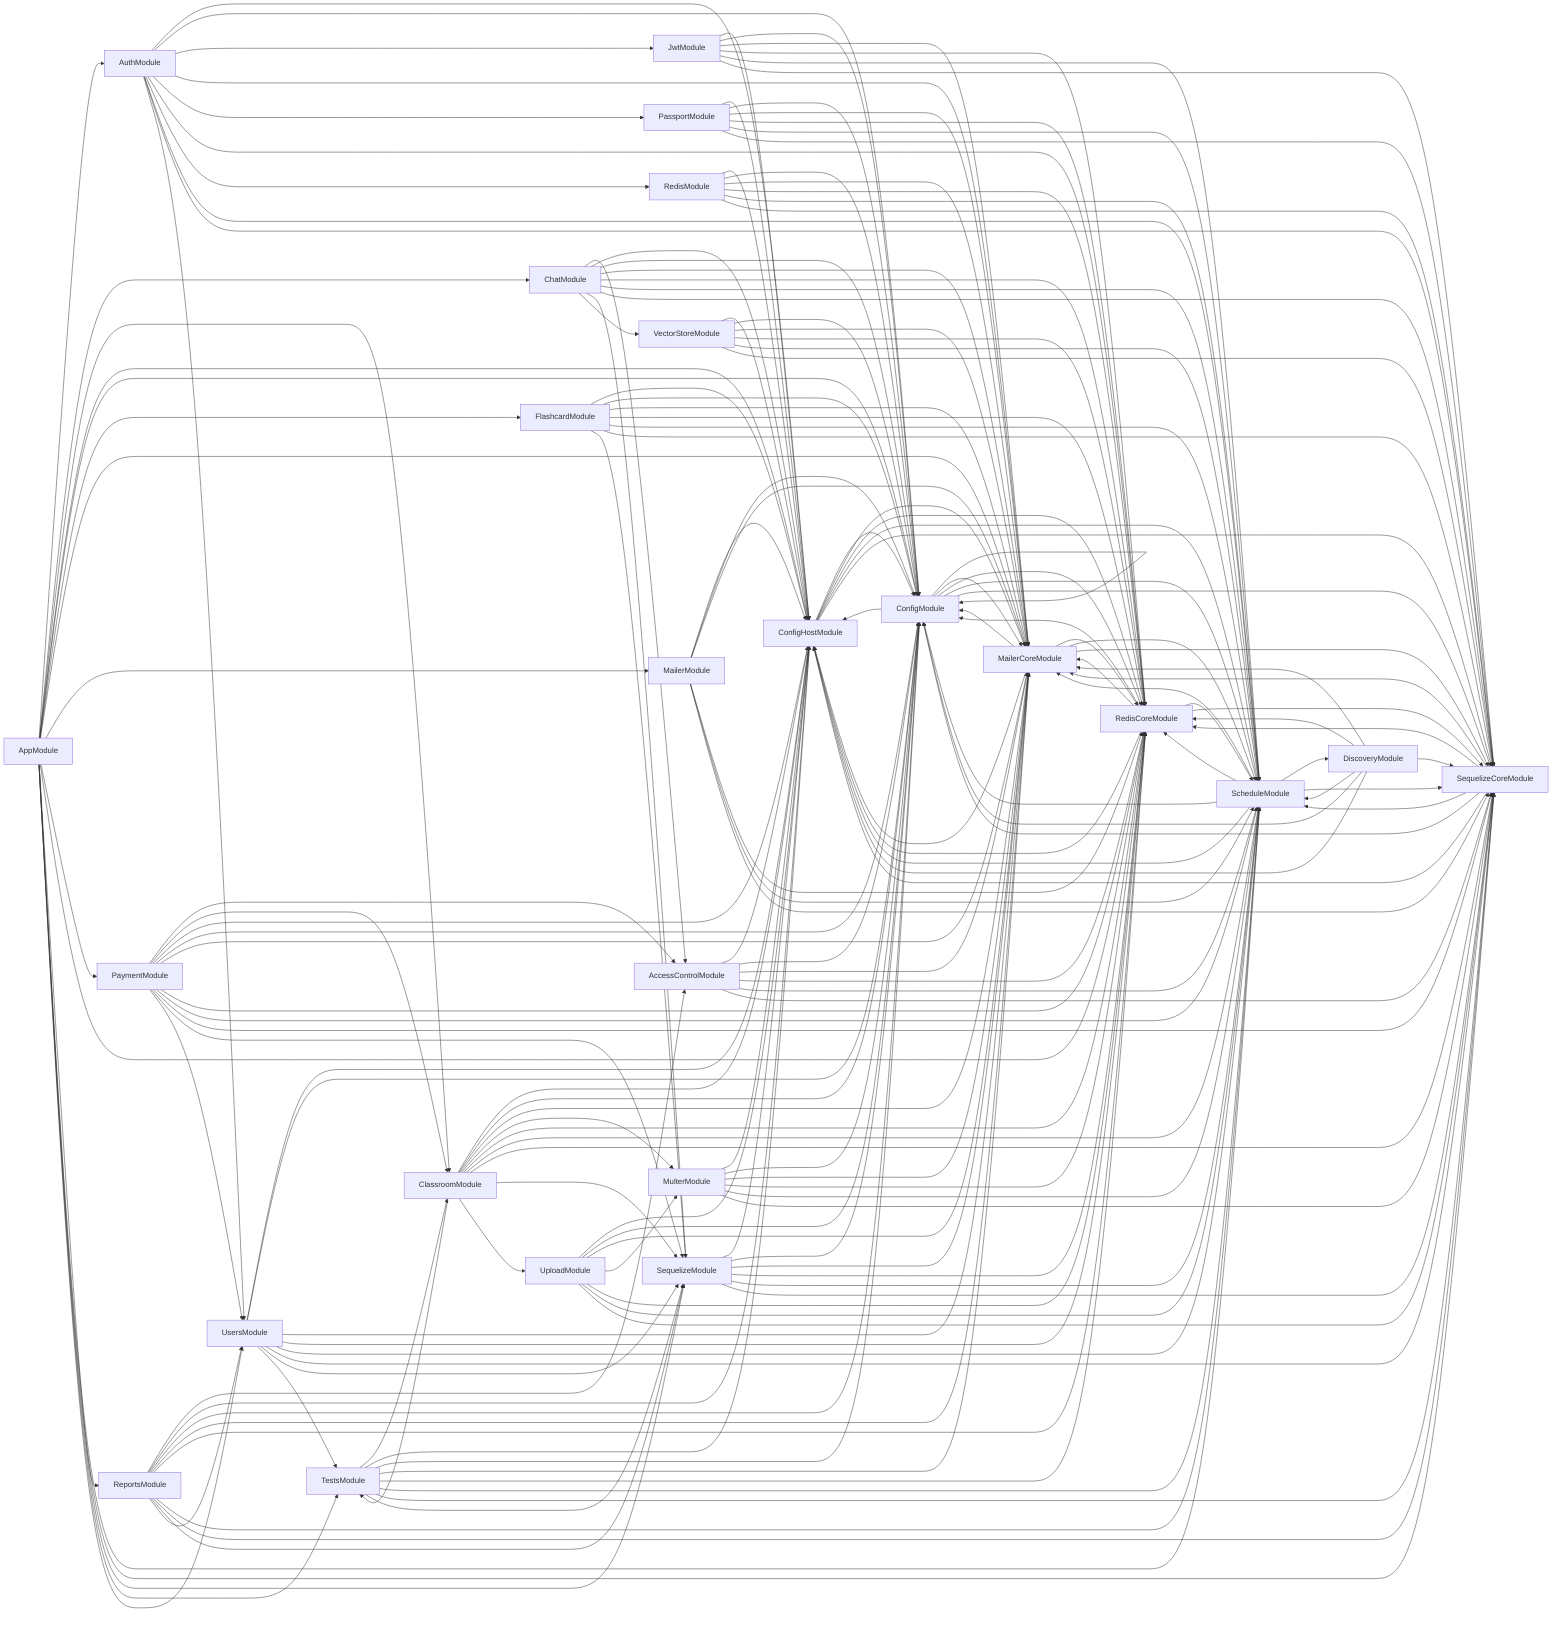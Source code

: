 graph LR
    AccessControlModule-->ConfigHostModule
  AccessControlModule-->ConfigModule
  AccessControlModule-->MailerCoreModule
  AccessControlModule-->RedisCoreModule
  AccessControlModule-->ScheduleModule
  AccessControlModule-->SequelizeCoreModule
  AppModule-->AuthModule
  AppModule-->ChatModule
  AppModule-->ClassroomModule
  AppModule-->ConfigHostModule
  AppModule-->ConfigModule
  AppModule-->FlashcardModule
  AppModule-->MailerCoreModule
  AppModule-->MailerModule
  AppModule-->PaymentModule
  AppModule-->RedisCoreModule
  AppModule-->ReportsModule
  AppModule-->ScheduleModule
  AppModule-->SequelizeCoreModule
  AppModule-->SequelizeModule
  AppModule-->TestsModule
  AppModule-->UsersModule
  AuthModule-->ConfigHostModule
  AuthModule-->ConfigModule
  AuthModule-->JwtModule
  AuthModule-->MailerCoreModule
  AuthModule-->PassportModule
  AuthModule-->RedisCoreModule
  AuthModule-->RedisModule
  AuthModule-->ScheduleModule
  AuthModule-->SequelizeCoreModule
  AuthModule-->UsersModule
  ChatModule-->AccessControlModule
  ChatModule-->ConfigHostModule
  ChatModule-->ConfigModule
  ChatModule-->MailerCoreModule
  ChatModule-->RedisCoreModule
  ChatModule-->ScheduleModule
  ChatModule-->SequelizeCoreModule
  ChatModule-->SequelizeModule
  ChatModule-->VectorStoreModule
  ClassroomModule-->ConfigHostModule
  ClassroomModule-->ConfigModule
  ClassroomModule-->MailerCoreModule
  ClassroomModule-->MulterModule
  ClassroomModule-->RedisCoreModule
  ClassroomModule-->ScheduleModule
  ClassroomModule-->SequelizeCoreModule
  ClassroomModule-->SequelizeModule
  ClassroomModule-->TestsModule
  ClassroomModule-->UploadModule
  ConfigHostModule-->ConfigModule
  ConfigHostModule-->MailerCoreModule
  ConfigHostModule-->RedisCoreModule
  ConfigHostModule-->ScheduleModule
  ConfigHostModule-->SequelizeCoreModule
  ConfigModule-->ConfigHostModule
  ConfigModule-->ConfigModule
  ConfigModule-->MailerCoreModule
  ConfigModule-->RedisCoreModule
  ConfigModule-->ScheduleModule
  ConfigModule-->SequelizeCoreModule
  DiscoveryModule-->ConfigHostModule
  DiscoveryModule-->ConfigModule
  DiscoveryModule-->MailerCoreModule
  DiscoveryModule-->RedisCoreModule
  DiscoveryModule-->ScheduleModule
  DiscoveryModule-->SequelizeCoreModule
  FlashcardModule-->ConfigHostModule
  FlashcardModule-->ConfigModule
  FlashcardModule-->MailerCoreModule
  FlashcardModule-->RedisCoreModule
  FlashcardModule-->ScheduleModule
  FlashcardModule-->SequelizeCoreModule
  FlashcardModule-->SequelizeModule
  JwtModule-->ConfigHostModule
  JwtModule-->ConfigModule
  JwtModule-->MailerCoreModule
  JwtModule-->RedisCoreModule
  JwtModule-->ScheduleModule
  JwtModule-->SequelizeCoreModule
  MailerCoreModule-->ConfigHostModule
  MailerCoreModule-->ConfigModule
  MailerCoreModule-->RedisCoreModule
  MailerCoreModule-->ScheduleModule
  MailerCoreModule-->SequelizeCoreModule
  MailerModule-->ConfigHostModule
  MailerModule-->ConfigModule
  MailerModule-->MailerCoreModule
  MailerModule-->RedisCoreModule
  MailerModule-->ScheduleModule
  MailerModule-->SequelizeCoreModule
  MulterModule-->ConfigHostModule
  MulterModule-->ConfigModule
  MulterModule-->MailerCoreModule
  MulterModule-->RedisCoreModule
  MulterModule-->ScheduleModule
  MulterModule-->SequelizeCoreModule
  PassportModule-->ConfigHostModule
  PassportModule-->ConfigModule
  PassportModule-->MailerCoreModule
  PassportModule-->RedisCoreModule
  PassportModule-->ScheduleModule
  PassportModule-->SequelizeCoreModule
  PaymentModule-->AccessControlModule
  PaymentModule-->ClassroomModule
  PaymentModule-->ConfigHostModule
  PaymentModule-->ConfigModule
  PaymentModule-->MailerCoreModule
  PaymentModule-->RedisCoreModule
  PaymentModule-->ScheduleModule
  PaymentModule-->SequelizeCoreModule
  PaymentModule-->SequelizeModule
  PaymentModule-->UsersModule
  RedisCoreModule-->ConfigHostModule
  RedisCoreModule-->ConfigModule
  RedisCoreModule-->MailerCoreModule
  RedisCoreModule-->ScheduleModule
  RedisCoreModule-->SequelizeCoreModule
  RedisModule-->ConfigHostModule
  RedisModule-->ConfigModule
  RedisModule-->MailerCoreModule
  RedisModule-->RedisCoreModule
  RedisModule-->ScheduleModule
  RedisModule-->SequelizeCoreModule
  ReportsModule-->AccessControlModule
  ReportsModule-->ConfigHostModule
  ReportsModule-->ConfigModule
  ReportsModule-->MailerCoreModule
  ReportsModule-->RedisCoreModule
  ReportsModule-->ScheduleModule
  ReportsModule-->SequelizeCoreModule
  ReportsModule-->SequelizeModule
  ReportsModule-->UsersModule
  ScheduleModule-->ConfigHostModule
  ScheduleModule-->ConfigModule
  ScheduleModule-->DiscoveryModule
  ScheduleModule-->MailerCoreModule
  ScheduleModule-->RedisCoreModule
  ScheduleModule-->SequelizeCoreModule
  SequelizeCoreModule-->ConfigHostModule
  SequelizeCoreModule-->ConfigModule
  SequelizeCoreModule-->MailerCoreModule
  SequelizeCoreModule-->RedisCoreModule
  SequelizeCoreModule-->ScheduleModule
  SequelizeModule-->ConfigHostModule
  SequelizeModule-->ConfigModule
  SequelizeModule-->MailerCoreModule
  SequelizeModule-->RedisCoreModule
  SequelizeModule-->ScheduleModule
  SequelizeModule-->SequelizeCoreModule
  TestsModule-->ClassroomModule
  TestsModule-->ConfigHostModule
  TestsModule-->ConfigModule
  TestsModule-->MailerCoreModule
  TestsModule-->RedisCoreModule
  TestsModule-->ScheduleModule
  TestsModule-->SequelizeCoreModule
  TestsModule-->SequelizeModule
  UploadModule-->ConfigHostModule
  UploadModule-->ConfigModule
  UploadModule-->MailerCoreModule
  UploadModule-->MulterModule
  UploadModule-->RedisCoreModule
  UploadModule-->ScheduleModule
  UploadModule-->SequelizeCoreModule
  UsersModule-->ConfigHostModule
  UsersModule-->ConfigModule
  UsersModule-->MailerCoreModule
  UsersModule-->RedisCoreModule
  UsersModule-->ScheduleModule
  UsersModule-->SequelizeCoreModule
  UsersModule-->SequelizeModule
  UsersModule-->TestsModule
  VectorStoreModule-->ConfigHostModule
  VectorStoreModule-->ConfigModule
  VectorStoreModule-->MailerCoreModule
  VectorStoreModule-->RedisCoreModule
  VectorStoreModule-->ScheduleModule
  VectorStoreModule-->SequelizeCoreModule